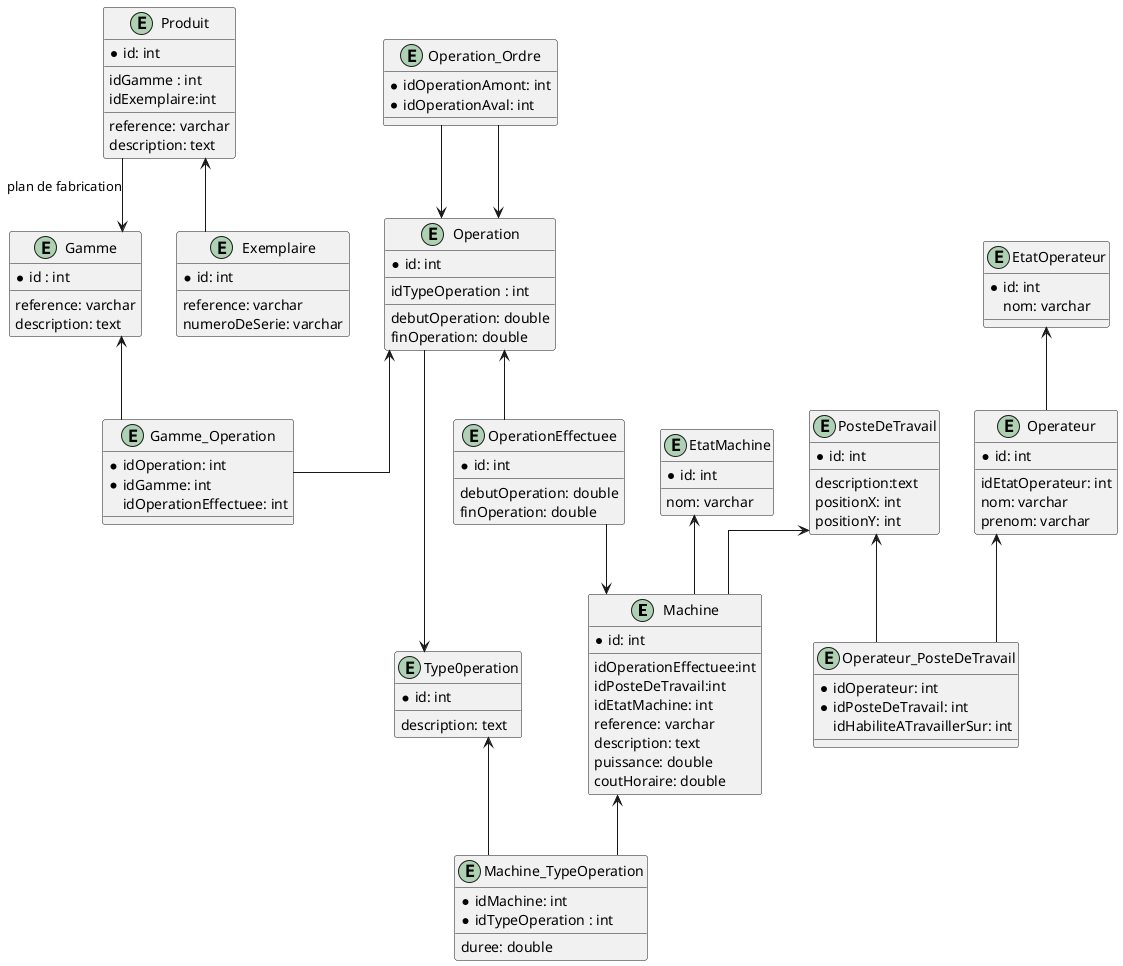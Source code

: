 @startuml

'Rectilinear layout :
skinparam linetype ortho

entity Machine {
* id: int
___
idOperationEffectuee:int
idPosteDeTravail:int
idEtatMachine: int
reference: varchar
description: text
puissance: double
coutHoraire: double
}

entity Type0peration{
* id: int
___
description: text
}

entity Produit {
* id: int
___
idGamme : int
idExemplaire:int
___
reference: varchar
description: text
}

entity Machine_TypeOperation {
* idMachine: int
* idTypeOperation : int
___
duree: double
}

Machine <-- Machine_TypeOperation
Type0peration <-- Machine_TypeOperation

entity Gamme {
* id : int
___
reference: varchar
description: text
}

Produit --> Gamme : plan de fabrication

entity Operation {
* id: int
___
idTypeOperation : int
___
debutOperation: double
finOperation: double
}

Operation --> Type0peration

entity Gamme_Operation {
*idOperation: int
*idGamme: int
idOperationEffectuee: int
}

Operation <-- Gamme_Operation
Gamme <-- Gamme_Operation

entity Operation_Ordre {
*idOperationAmont: int
*idOperationAval: int
}

Operation_Ordre --> Operation
Operation_Ordre --> Operation

entity Exemplaire {
* id: int
___
reference: varchar
numeroDeSerie: varchar
}

Produit <-- Exemplaire

entity OperationEffectuee {
* id: int
___
debutOperation: double
finOperation: double
}

Operation <-- OperationEffectuee
OperationEffectuee --> Machine

entity PosteDeTravail {
*id: int
___
description:text
positionX: int
positionY: int
}

entity Operateur {
* id: int
___
idEtatOperateur: int
nom: varchar
prenom: varchar
}

entity Operateur_PosteDeTravail {
*idOperateur: int
*idPosteDeTravail: int
idHabiliteATravaillerSur: int
}

Operateur <--Operateur_PosteDeTravail
PosteDeTravail <-- Operateur_PosteDeTravail

PosteDeTravail <-- Machine

entity EtatMachine {
* id: int
___
nom: varchar
}

EtatMachine <-- Machine

entity EtatOperateur {
* id: int
nom: varchar
}

EtatOperateur <-- Operateur


@enduml